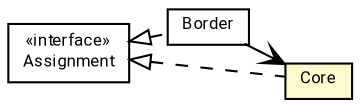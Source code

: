 #!/usr/local/bin/dot
#
# Class diagram 
# Generated by UMLGraph version R5_7_2-60-g0e99a6 (http://www.spinellis.gr/umlgraph/)
#

digraph G {
	graph [fontnames="svg"]
	edge [fontname="Roboto",fontsize=7,labelfontname="Roboto",labelfontsize=7,color="black"];
	node [fontname="Roboto",fontcolor="black",fontsize=8,shape=plaintext,margin=0,width=0,height=0];
	nodesep=0.15;
	ranksep=0.25;
	rankdir=LR;
	// de.lmu.ifi.dbs.elki.algorithm.clustering.gdbscan.util.Assignment
	c2855474 [label=<<table title="de.lmu.ifi.dbs.elki.algorithm.clustering.gdbscan.util.Assignment" border="0" cellborder="1" cellspacing="0" cellpadding="2" href="Assignment.html" target="_parent">
		<tr><td><table border="0" cellspacing="0" cellpadding="1">
		<tr><td align="center" balign="center"> &#171;interface&#187; </td></tr>
		<tr><td align="center" balign="center"> <font face="Roboto">Assignment</font> </td></tr>
		</table></td></tr>
		</table>>, URL="Assignment.html"];
	// de.lmu.ifi.dbs.elki.algorithm.clustering.gdbscan.util.Border
	c2855476 [label=<<table title="de.lmu.ifi.dbs.elki.algorithm.clustering.gdbscan.util.Border" border="0" cellborder="1" cellspacing="0" cellpadding="2" href="Border.html" target="_parent">
		<tr><td><table border="0" cellspacing="0" cellpadding="1">
		<tr><td align="center" balign="center"> <font face="Roboto">Border</font> </td></tr>
		</table></td></tr>
		</table>>, URL="Border.html"];
	// de.lmu.ifi.dbs.elki.algorithm.clustering.gdbscan.util.Core
	c2855477 [label=<<table title="de.lmu.ifi.dbs.elki.algorithm.clustering.gdbscan.util.Core" border="0" cellborder="1" cellspacing="0" cellpadding="2" bgcolor="lemonChiffon" href="Core.html" target="_parent">
		<tr><td><table border="0" cellspacing="0" cellpadding="1">
		<tr><td align="center" balign="center"> <font face="Roboto">Core</font> </td></tr>
		</table></td></tr>
		</table>>, URL="Core.html"];
	// de.lmu.ifi.dbs.elki.algorithm.clustering.gdbscan.util.Border implements de.lmu.ifi.dbs.elki.algorithm.clustering.gdbscan.util.Assignment
	c2855474 -> c2855476 [arrowtail=empty,style=dashed,dir=back,weight=9];
	// de.lmu.ifi.dbs.elki.algorithm.clustering.gdbscan.util.Core implements de.lmu.ifi.dbs.elki.algorithm.clustering.gdbscan.util.Assignment
	c2855474 -> c2855477 [arrowtail=empty,style=dashed,dir=back,weight=9];
	// de.lmu.ifi.dbs.elki.algorithm.clustering.gdbscan.util.Border navassoc de.lmu.ifi.dbs.elki.algorithm.clustering.gdbscan.util.Core
	c2855476 -> c2855477 [arrowhead=open,weight=1];
}

